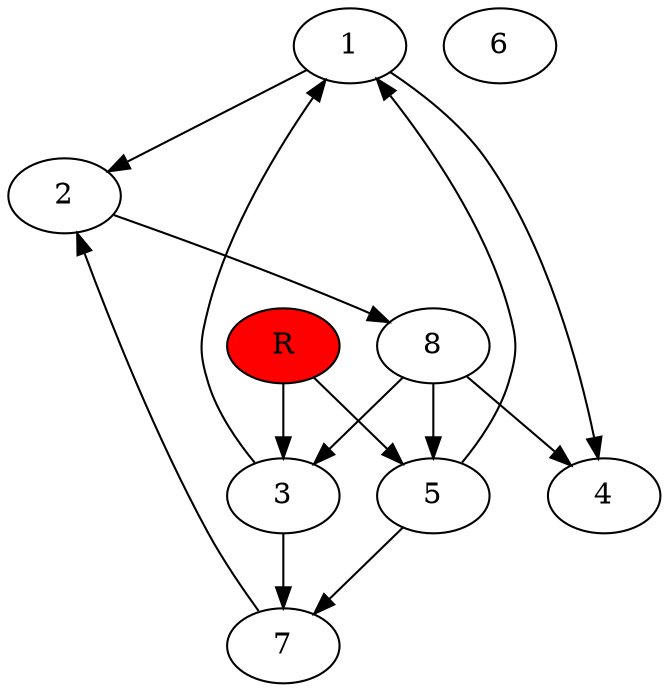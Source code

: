 digraph prb73454 {
	1
	2
	3
	4
	5
	6
	7
	8
	R [fillcolor="#ff0000" style=filled]
	1 -> 2
	1 -> 4
	2 -> 8
	3 -> 1
	3 -> 7
	5 -> 1
	5 -> 7
	7 -> 2
	8 -> 3
	8 -> 4
	8 -> 5
	R -> 3
	R -> 5
}

